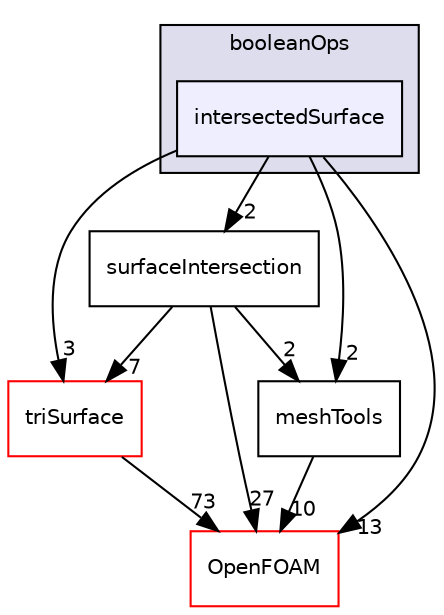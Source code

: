 digraph "src/meshTools/triSurface/booleanOps/intersectedSurface" {
  bgcolor=transparent;
  compound=true
  node [ fontsize="10", fontname="Helvetica"];
  edge [ labelfontsize="10", labelfontname="Helvetica"];
  subgraph clusterdir_74d5f0ef26cbc0ed5739a8bd0c9545b2 {
    graph [ bgcolor="#ddddee", pencolor="black", label="booleanOps" fontname="Helvetica", fontsize="10", URL="dir_74d5f0ef26cbc0ed5739a8bd0c9545b2.html"]
  dir_48887ee3a7ed9e7dfb18bb977eed01ab [shape=box, label="intersectedSurface", style="filled", fillcolor="#eeeeff", pencolor="black", URL="dir_48887ee3a7ed9e7dfb18bb977eed01ab.html"];
  }
  dir_b63c002b7559990bd414058641eb48ad [shape=box label="triSurface" color="red" URL="dir_b63c002b7559990bd414058641eb48ad.html"];
  dir_cf2ca4f86f4934f2123a4df964d41e6f [shape=box label="surfaceIntersection" URL="dir_cf2ca4f86f4934f2123a4df964d41e6f.html"];
  dir_c5473ff19b20e6ec4dfe5c310b3778a8 [shape=box label="OpenFOAM" color="red" URL="dir_c5473ff19b20e6ec4dfe5c310b3778a8.html"];
  dir_ed89494532d84cde5bd7df6bbfcbe2dc [shape=box label="meshTools" URL="dir_ed89494532d84cde5bd7df6bbfcbe2dc.html"];
  dir_b63c002b7559990bd414058641eb48ad->dir_c5473ff19b20e6ec4dfe5c310b3778a8 [headlabel="73", labeldistance=1.5 headhref="dir_003038_001898.html"];
  dir_cf2ca4f86f4934f2123a4df964d41e6f->dir_b63c002b7559990bd414058641eb48ad [headlabel="7", labeldistance=1.5 headhref="dir_001874_003038.html"];
  dir_cf2ca4f86f4934f2123a4df964d41e6f->dir_c5473ff19b20e6ec4dfe5c310b3778a8 [headlabel="27", labeldistance=1.5 headhref="dir_001874_001898.html"];
  dir_cf2ca4f86f4934f2123a4df964d41e6f->dir_ed89494532d84cde5bd7df6bbfcbe2dc [headlabel="2", labeldistance=1.5 headhref="dir_001874_001799.html"];
  dir_48887ee3a7ed9e7dfb18bb977eed01ab->dir_b63c002b7559990bd414058641eb48ad [headlabel="3", labeldistance=1.5 headhref="dir_001873_003038.html"];
  dir_48887ee3a7ed9e7dfb18bb977eed01ab->dir_cf2ca4f86f4934f2123a4df964d41e6f [headlabel="2", labeldistance=1.5 headhref="dir_001873_001874.html"];
  dir_48887ee3a7ed9e7dfb18bb977eed01ab->dir_c5473ff19b20e6ec4dfe5c310b3778a8 [headlabel="13", labeldistance=1.5 headhref="dir_001873_001898.html"];
  dir_48887ee3a7ed9e7dfb18bb977eed01ab->dir_ed89494532d84cde5bd7df6bbfcbe2dc [headlabel="2", labeldistance=1.5 headhref="dir_001873_001799.html"];
  dir_ed89494532d84cde5bd7df6bbfcbe2dc->dir_c5473ff19b20e6ec4dfe5c310b3778a8 [headlabel="10", labeldistance=1.5 headhref="dir_001799_001898.html"];
}
